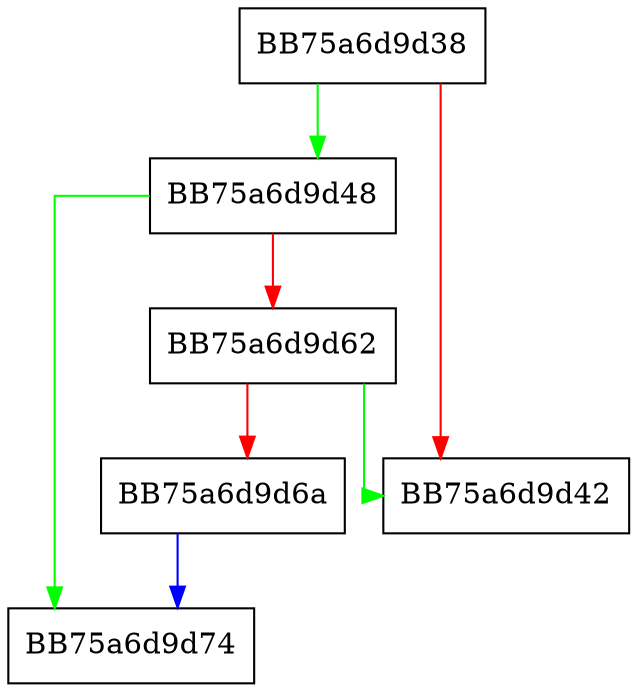 digraph SkipString {
  node [shape="box"];
  graph [splines=ortho];
  BB75a6d9d38 -> BB75a6d9d48 [color="green"];
  BB75a6d9d38 -> BB75a6d9d42 [color="red"];
  BB75a6d9d48 -> BB75a6d9d74 [color="green"];
  BB75a6d9d48 -> BB75a6d9d62 [color="red"];
  BB75a6d9d62 -> BB75a6d9d42 [color="green"];
  BB75a6d9d62 -> BB75a6d9d6a [color="red"];
  BB75a6d9d6a -> BB75a6d9d74 [color="blue"];
}